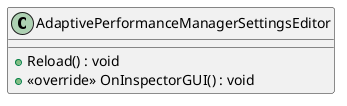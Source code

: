 @startuml
class AdaptivePerformanceManagerSettingsEditor {
    + Reload() : void
    + <<override>> OnInspectorGUI() : void
}
@enduml
